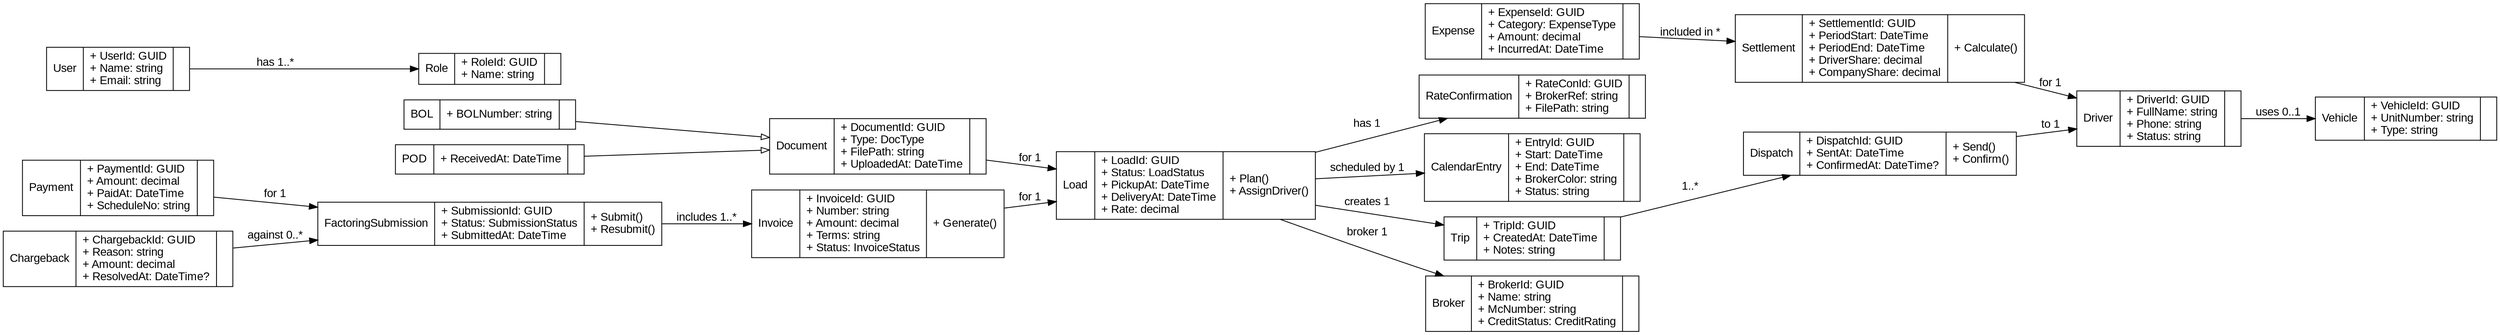digraph ClassDiagram {
  rankdir=LR;
  fontname="Arial";
  node [shape=record, fontname="Arial"];
  edge [fontname="Arial"];

  Load [label="{Load|+ LoadId: GUID\l+ Status: LoadStatus\l+ PickupAt: DateTime\l+ DeliveryAt: DateTime\l+ Rate: decimal\l|+ Plan()\l+ AssignDriver()\l}"];
  RateConfirmation [label="{RateConfirmation|+ RateConId: GUID\l+ BrokerRef: string\l+ FilePath: string\l|}"];
  CalendarEntry [label="{CalendarEntry|+ EntryId: GUID\l+ Start: DateTime\l+ End: DateTime\l+ BrokerColor: string\l+ Status: string\l|}"];
  Trip [label="{Trip|+ TripId: GUID\l+ CreatedAt: DateTime\l+ Notes: string\l|}"];
  Dispatch [label="{Dispatch|+ DispatchId: GUID\l+ SentAt: DateTime\l+ ConfirmedAt: DateTime?\l|+ Send()\l+ Confirm()\l}"];
  Driver [label="{Driver|+ DriverId: GUID\l+ FullName: string\l+ Phone: string\l+ Status: string\l|}"];
  Vehicle [label="{Vehicle|+ VehicleId: GUID\l+ UnitNumber: string\l+ Type: string\l|}"];
  Broker [label="{Broker|+ BrokerId: GUID\l+ Name: string\l+ McNumber: string\l+ CreditStatus: CreditRating\l|}"];
  Document [label="{Document|+ DocumentId: GUID\l+ Type: DocType\l+ FilePath: string\l+ UploadedAt: DateTime\l|}"];
  BOL [label="{BOL|+ BOLNumber: string\l|}"];
  POD [label="{POD|+ ReceivedAt: DateTime\l|}"];
  Invoice [label="{Invoice|+ InvoiceId: GUID\l+ Number: string\l+ Amount: decimal\l+ Terms: string\l+ Status: InvoiceStatus\l|+ Generate()\l}"];
  FactoringSubmission [label="{FactoringSubmission|+ SubmissionId: GUID\l+ Status: SubmissionStatus\l+ SubmittedAt: DateTime\l|+ Submit()\l+ Resubmit()\l}"];
  Payment [label="{Payment|+ PaymentId: GUID\l+ Amount: decimal\l+ PaidAt: DateTime\l+ ScheduleNo: string\l|}"];
  Chargeback [label="{Chargeback|+ ChargebackId: GUID\l+ Reason: string\l+ Amount: decimal\l+ ResolvedAt: DateTime?\l|}"];
  Expense [label="{Expense|+ ExpenseId: GUID\l+ Category: ExpenseType\l+ Amount: decimal\l+ IncurredAt: DateTime\l|}"];
  Settlement [label="{Settlement|+ SettlementId: GUID\l+ PeriodStart: DateTime\l+ PeriodEnd: DateTime\l+ DriverShare: decimal\l+ CompanyShare: decimal\l|+ Calculate()\l}"];
  User [label="{User|+ UserId: GUID\l+ Name: string\l+ Email: string\l|}"];
  Role [label="{Role|+ RoleId: GUID\l+ Name: string\l|}"];

  // Inheritance
  BOL -> Document [arrowhead=onormal];
  POD -> Document [arrowhead=onormal];

  // Associations
  Load -> Broker [label="broker 1"];
  Load -> RateConfirmation [label="has 1"];
  Load -> CalendarEntry [label="scheduled by 1"];
  Load -> Trip [label="creates 1"];
  Trip -> Dispatch [label="1..*"];
  Dispatch -> Driver [label="to 1"];
  Driver -> Vehicle [label="uses 0..1"];
  Document -> Load [label="for 1"];
  Invoice -> Load [label="for 1"];
  FactoringSubmission -> Invoice [label="includes 1..*"];
  Payment -> FactoringSubmission [label="for 1"];
  Chargeback -> FactoringSubmission [label="against 0..*"];
  Expense -> Settlement [label="included in *"];
  Settlement -> Driver [label="for 1"];
  User -> Role [label="has 1..*"];
}